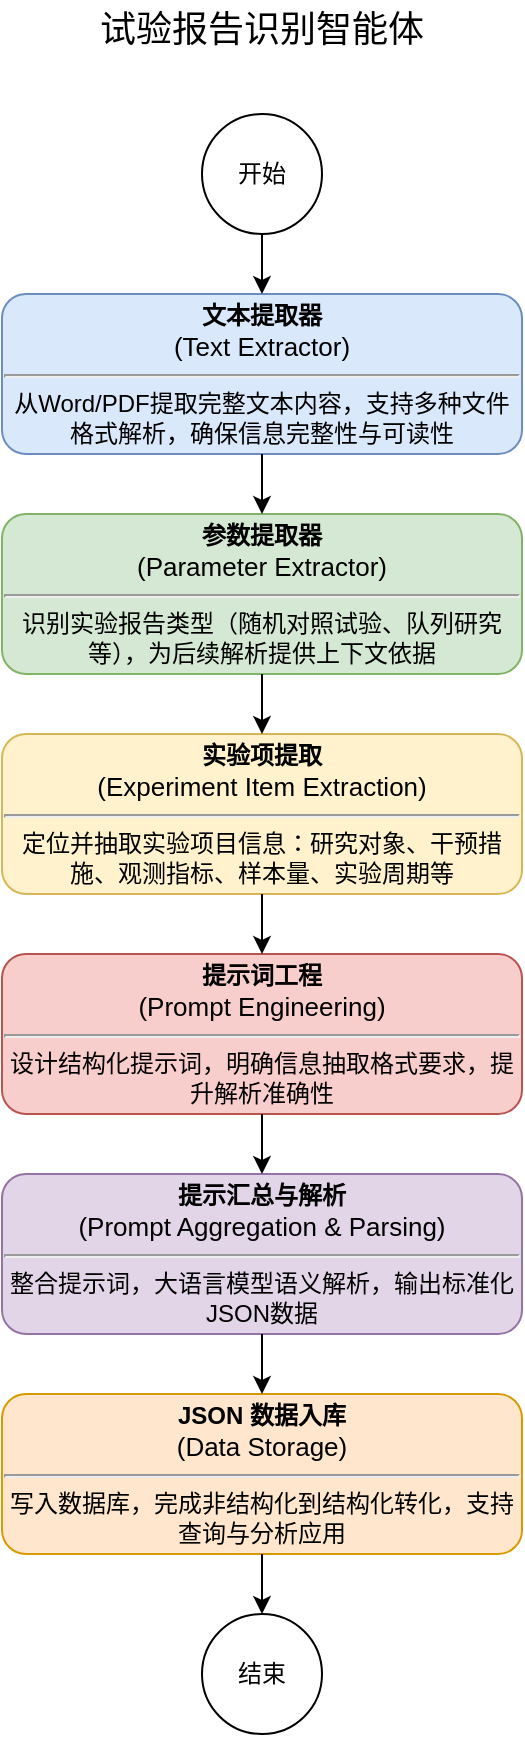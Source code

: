 <mxfile version="28.1.0">
  <diagram name="Page-1" id="7xR7pTWrQ7vcR49EA371">
    <mxGraphModel dx="815" dy="406" grid="1" gridSize="10" guides="1" tooltips="1" connect="1" arrows="1" fold="1" page="1" pageScale="1" pageWidth="827" pageHeight="1169" math="0" shadow="0">
      <root>
        <mxCell id="0" />
        <mxCell id="1" parent="0" />
        <mxCell id="YnvSCn2IHAe0aS6fMFve-3" value="开始" style="ellipse;whiteSpace=wrap;html=1;aspect=fixed;" vertex="1" parent="1">
          <mxGeometry x="315" y="67" width="60" height="60" as="geometry" />
        </mxCell>
        <mxCell id="YnvSCn2IHAe0aS6fMFve-4" value="&lt;b&gt;文本提取器&lt;/b&gt;&lt;br&gt;&lt;font size=&quot;2&quot;&gt;(Text Extractor)&lt;/font&gt;&lt;hr&gt;从Word/PDF提取完整文本内容，支持多种文件格式解析，确保信息完整性与可读性" style="rounded=1;whiteSpace=wrap;html=1;fillColor=#dae8fc;strokeColor=#6c8ebf;" vertex="1" parent="1">
          <mxGeometry x="215" y="157" width="260" height="80" as="geometry" />
        </mxCell>
        <mxCell id="YnvSCn2IHAe0aS6fMFve-5" value="&lt;b&gt;参数提取器&lt;/b&gt;&lt;br&gt;&lt;font size=&quot;2&quot;&gt;(Parameter Extractor)&lt;/font&gt;&lt;hr&gt;识别实验报告类型（随机对照试验、队列研究等），为后续解析提供上下文依据" style="rounded=1;whiteSpace=wrap;html=1;fillColor=#d5e8d4;strokeColor=#82b366;" vertex="1" parent="1">
          <mxGeometry x="215" y="267" width="260" height="80" as="geometry" />
        </mxCell>
        <mxCell id="YnvSCn2IHAe0aS6fMFve-6" value="&lt;b&gt;实验项提取&lt;/b&gt;&lt;br&gt;&lt;font size=&quot;2&quot;&gt;(Experiment Item Extraction)&lt;/font&gt;&lt;hr&gt;定位并抽取实验项目信息：研究对象、干预措施、观测指标、样本量、实验周期等" style="rounded=1;whiteSpace=wrap;html=1;fillColor=#fff2cc;strokeColor=#d6b656;" vertex="1" parent="1">
          <mxGeometry x="215" y="377" width="260" height="80" as="geometry" />
        </mxCell>
        <mxCell id="YnvSCn2IHAe0aS6fMFve-7" value="&lt;b&gt;提示词工程&lt;/b&gt;&lt;br&gt;&lt;font size=&quot;2&quot;&gt;(Prompt Engineering)&lt;/font&gt;&lt;hr&gt;设计结构化提示词，明确信息抽取格式要求，提升解析准确性" style="rounded=1;whiteSpace=wrap;html=1;fillColor=#f8cecc;strokeColor=#b85450;" vertex="1" parent="1">
          <mxGeometry x="215" y="487" width="260" height="80" as="geometry" />
        </mxCell>
        <mxCell id="YnvSCn2IHAe0aS6fMFve-8" value="&lt;b&gt;提示汇总与解析&lt;/b&gt;&lt;br&gt;&lt;font size=&quot;2&quot;&gt;(Prompt Aggregation &amp; Parsing)&lt;/font&gt;&lt;hr&gt;整合提示词，大语言模型语义解析，输出标准化JSON数据" style="rounded=1;whiteSpace=wrap;html=1;fillColor=#e1d5e7;strokeColor=#9673a6;" vertex="1" parent="1">
          <mxGeometry x="215" y="597" width="260" height="80" as="geometry" />
        </mxCell>
        <mxCell id="YnvSCn2IHAe0aS6fMFve-9" value="&lt;b&gt;JSON 数据入库&lt;/b&gt;&lt;br&gt;&lt;font size=&quot;2&quot;&gt;(Data Storage)&lt;/font&gt;&lt;hr&gt;写入数据库，完成非结构化到结构化转化，支持查询与分析应用" style="rounded=1;whiteSpace=wrap;html=1;fillColor=#ffe6cc;strokeColor=#d79b00;" vertex="1" parent="1">
          <mxGeometry x="215" y="707" width="260" height="80" as="geometry" />
        </mxCell>
        <mxCell id="YnvSCn2IHAe0aS6fMFve-10" value="结束" style="ellipse;whiteSpace=wrap;html=1;aspect=fixed;fillColor=#ffffff;strokeColor=#000000;" vertex="1" parent="1">
          <mxGeometry x="315" y="817" width="60" height="60" as="geometry" />
        </mxCell>
        <mxCell id="YnvSCn2IHAe0aS6fMFve-11" value="" style="endArrow=classic;html=1;rounded=0;" edge="1" parent="1" source="YnvSCn2IHAe0aS6fMFve-3" target="YnvSCn2IHAe0aS6fMFve-4">
          <mxGeometry relative="1" as="geometry" />
        </mxCell>
        <mxCell id="YnvSCn2IHAe0aS6fMFve-12" value="" style="endArrow=classic;html=1;rounded=0;" edge="1" parent="1" source="YnvSCn2IHAe0aS6fMFve-4" target="YnvSCn2IHAe0aS6fMFve-5">
          <mxGeometry relative="1" as="geometry" />
        </mxCell>
        <mxCell id="YnvSCn2IHAe0aS6fMFve-13" value="" style="endArrow=classic;html=1;rounded=0;" edge="1" parent="1" source="YnvSCn2IHAe0aS6fMFve-5" target="YnvSCn2IHAe0aS6fMFve-6">
          <mxGeometry relative="1" as="geometry" />
        </mxCell>
        <mxCell id="YnvSCn2IHAe0aS6fMFve-14" value="" style="endArrow=classic;html=1;rounded=0;" edge="1" parent="1" source="YnvSCn2IHAe0aS6fMFve-6" target="YnvSCn2IHAe0aS6fMFve-7">
          <mxGeometry relative="1" as="geometry" />
        </mxCell>
        <mxCell id="YnvSCn2IHAe0aS6fMFve-15" value="" style="endArrow=classic;html=1;rounded=0;" edge="1" parent="1" source="YnvSCn2IHAe0aS6fMFve-7" target="YnvSCn2IHAe0aS6fMFve-8">
          <mxGeometry relative="1" as="geometry" />
        </mxCell>
        <mxCell id="YnvSCn2IHAe0aS6fMFve-16" value="" style="endArrow=classic;html=1;rounded=0;" edge="1" parent="1" source="YnvSCn2IHAe0aS6fMFve-8" target="YnvSCn2IHAe0aS6fMFve-9">
          <mxGeometry relative="1" as="geometry" />
        </mxCell>
        <mxCell id="YnvSCn2IHAe0aS6fMFve-17" value="" style="endArrow=classic;html=1;rounded=0;" edge="1" parent="1" source="YnvSCn2IHAe0aS6fMFve-9" target="YnvSCn2IHAe0aS6fMFve-10">
          <mxGeometry relative="1" as="geometry" />
        </mxCell>
        <mxCell id="YnvSCn2IHAe0aS6fMFve-18" value="试验报告识别智能体" style="text;html=1;strokeColor=none;fillColor=none;align=center;verticalAlign=middle;whiteSpace=wrap;rounded=0;fontSize=18;" vertex="1" parent="1">
          <mxGeometry x="235" y="10" width="220" height="30" as="geometry" />
        </mxCell>
      </root>
    </mxGraphModel>
  </diagram>
</mxfile>
